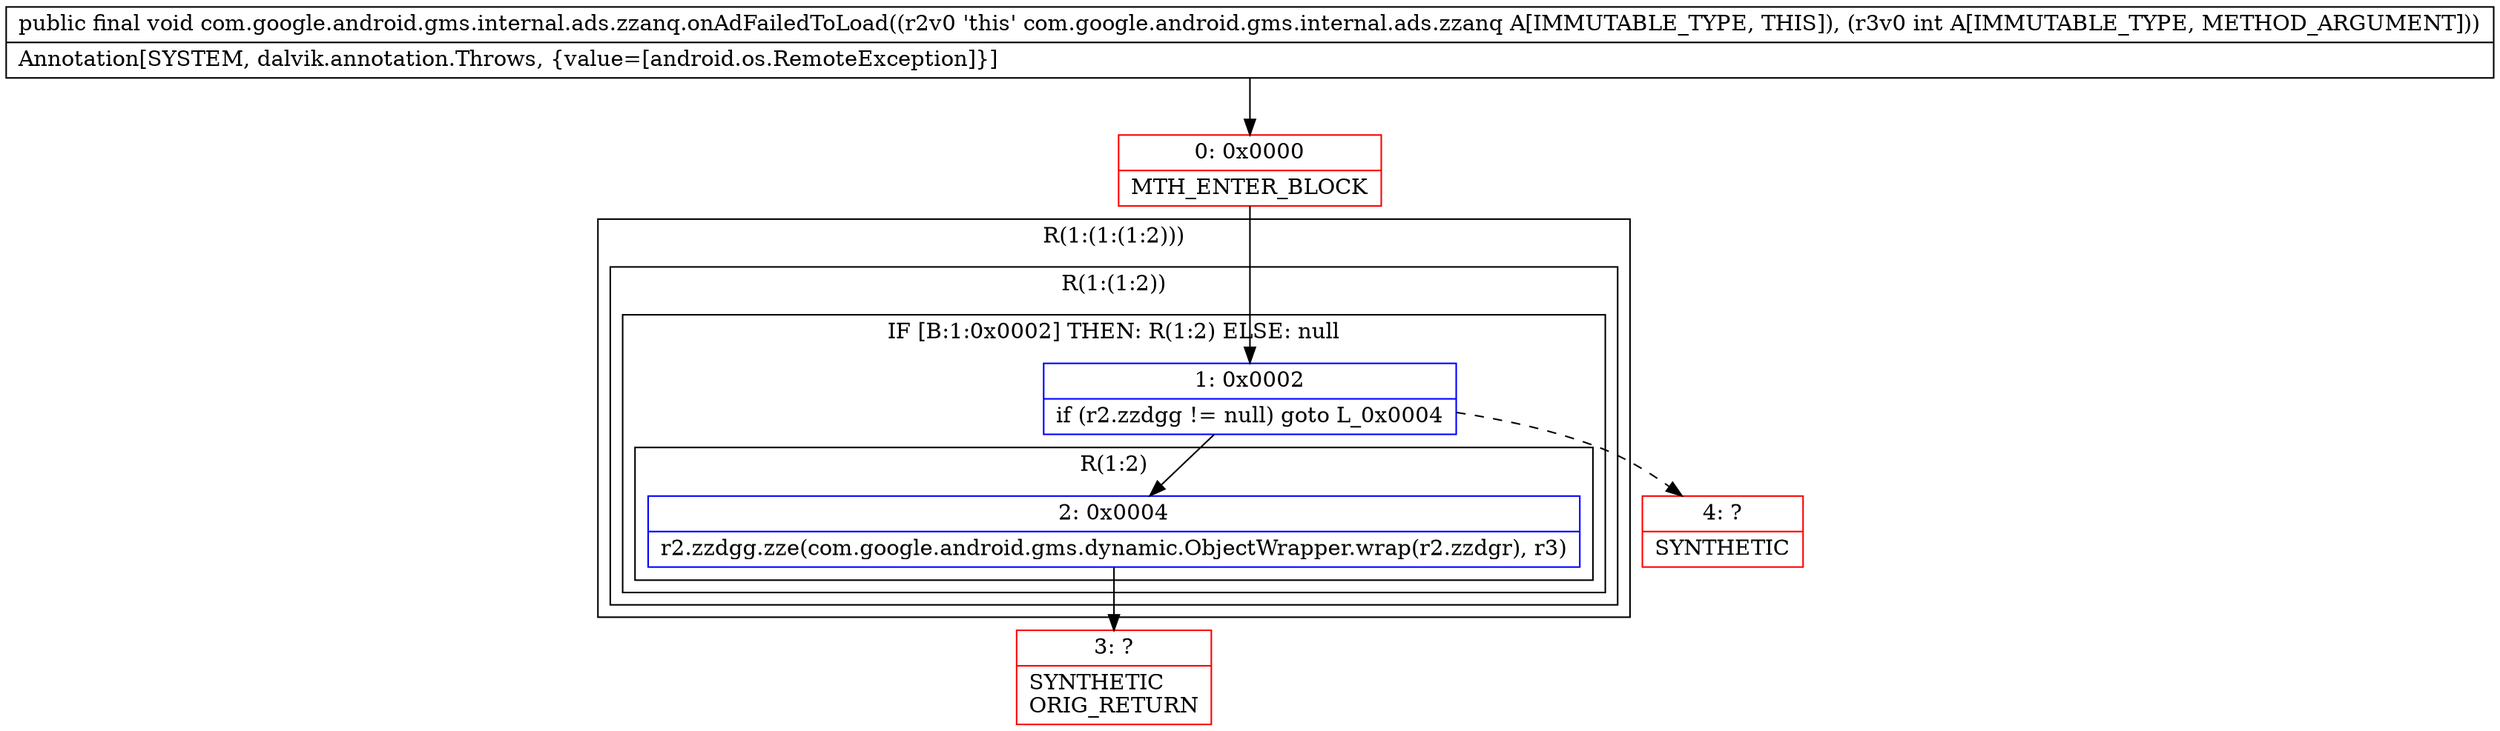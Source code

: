 digraph "CFG forcom.google.android.gms.internal.ads.zzanq.onAdFailedToLoad(I)V" {
subgraph cluster_Region_1506141904 {
label = "R(1:(1:(1:2)))";
node [shape=record,color=blue];
subgraph cluster_Region_759298322 {
label = "R(1:(1:2))";
node [shape=record,color=blue];
subgraph cluster_IfRegion_1252208451 {
label = "IF [B:1:0x0002] THEN: R(1:2) ELSE: null";
node [shape=record,color=blue];
Node_1 [shape=record,label="{1\:\ 0x0002|if (r2.zzdgg != null) goto L_0x0004\l}"];
subgraph cluster_Region_1137441058 {
label = "R(1:2)";
node [shape=record,color=blue];
Node_2 [shape=record,label="{2\:\ 0x0004|r2.zzdgg.zze(com.google.android.gms.dynamic.ObjectWrapper.wrap(r2.zzdgr), r3)\l}"];
}
}
}
}
Node_0 [shape=record,color=red,label="{0\:\ 0x0000|MTH_ENTER_BLOCK\l}"];
Node_3 [shape=record,color=red,label="{3\:\ ?|SYNTHETIC\lORIG_RETURN\l}"];
Node_4 [shape=record,color=red,label="{4\:\ ?|SYNTHETIC\l}"];
MethodNode[shape=record,label="{public final void com.google.android.gms.internal.ads.zzanq.onAdFailedToLoad((r2v0 'this' com.google.android.gms.internal.ads.zzanq A[IMMUTABLE_TYPE, THIS]), (r3v0 int A[IMMUTABLE_TYPE, METHOD_ARGUMENT]))  | Annotation[SYSTEM, dalvik.annotation.Throws, \{value=[android.os.RemoteException]\}]\l}"];
MethodNode -> Node_0;
Node_1 -> Node_2;
Node_1 -> Node_4[style=dashed];
Node_2 -> Node_3;
Node_0 -> Node_1;
}

